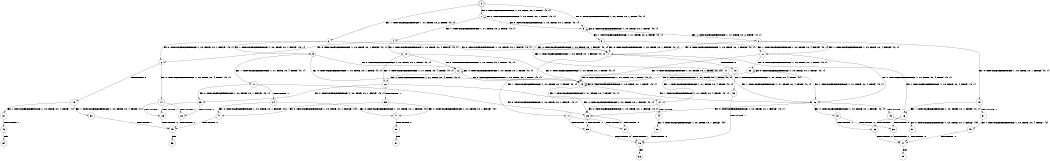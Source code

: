 digraph BCG {
size = "7, 10.5";
center = TRUE;
node [shape = circle];
0 [peripheries = 2];
0 -> 1 [label = "EX !0 !ATOMIC_EXCH_BRANCH (1, +0, TRUE, +0, 1, TRUE) !{0, 1}"];
0 -> 2 [label = "EX !1 !ATOMIC_EXCH_BRANCH (1, +1, TRUE, +0, 2, TRUE) !{0, 1}"];
0 -> 3 [label = "EX !0 !ATOMIC_EXCH_BRANCH (1, +0, TRUE, +0, 1, TRUE) !{0, 1}"];
1 -> 1 [label = "EX !0 !ATOMIC_EXCH_BRANCH (1, +0, TRUE, +0, 1, TRUE) !{0, 1}"];
1 -> 4 [label = "EX !1 !ATOMIC_EXCH_BRANCH (1, +1, TRUE, +0, 2, TRUE) !{0, 1}"];
1 -> 3 [label = "EX !0 !ATOMIC_EXCH_BRANCH (1, +0, TRUE, +0, 1, TRUE) !{0, 1}"];
2 -> 5 [label = "EX !1 !ATOMIC_EXCH_BRANCH (1, +0, TRUE, +0, 4, FALSE) !{0, 1}"];
2 -> 6 [label = "EX !0 !ATOMIC_EXCH_BRANCH (1, +0, TRUE, +0, 1, FALSE) !{0, 1}"];
2 -> 7 [label = "EX !0 !ATOMIC_EXCH_BRANCH (1, +0, TRUE, +0, 1, FALSE) !{0, 1}"];
3 -> 8 [label = "EX !1 !ATOMIC_EXCH_BRANCH (1, +1, TRUE, +0, 2, TRUE) !{0, 1}"];
3 -> 3 [label = "EX !0 !ATOMIC_EXCH_BRANCH (1, +0, TRUE, +0, 1, TRUE) !{0, 1}"];
3 -> 9 [label = "EX !1 !ATOMIC_EXCH_BRANCH (1, +1, TRUE, +0, 2, TRUE) !{0, 1}"];
4 -> 6 [label = "EX !0 !ATOMIC_EXCH_BRANCH (1, +0, TRUE, +0, 1, FALSE) !{0, 1}"];
4 -> 10 [label = "EX !1 !ATOMIC_EXCH_BRANCH (1, +0, TRUE, +0, 4, FALSE) !{0, 1}"];
4 -> 7 [label = "EX !0 !ATOMIC_EXCH_BRANCH (1, +0, TRUE, +0, 1, FALSE) !{0, 1}"];
5 -> 11 [label = "EX !1 !ATOMIC_EXCH_BRANCH (1, +1, TRUE, +0, 4, TRUE) !{0, 1}"];
5 -> 12 [label = "EX !0 !ATOMIC_EXCH_BRANCH (1, +0, TRUE, +0, 1, TRUE) !{0, 1}"];
5 -> 13 [label = "EX !0 !ATOMIC_EXCH_BRANCH (1, +0, TRUE, +0, 1, TRUE) !{0, 1}"];
6 -> 14 [label = "EX !1 !ATOMIC_EXCH_BRANCH (1, +0, TRUE, +0, 4, TRUE) !{0, 1}"];
6 -> 15 [label = "TERMINATE !0"];
7 -> 16 [label = "EX !1 !ATOMIC_EXCH_BRANCH (1, +0, TRUE, +0, 4, TRUE) !{0, 1}"];
7 -> 17 [label = "EX !1 !ATOMIC_EXCH_BRANCH (1, +0, TRUE, +0, 4, TRUE) !{0, 1}"];
7 -> 18 [label = "TERMINATE !0"];
8 -> 19 [label = "EX !0 !ATOMIC_EXCH_BRANCH (1, +0, TRUE, +0, 1, FALSE) !{0, 1}"];
8 -> 20 [label = "EX !1 !ATOMIC_EXCH_BRANCH (1, +0, TRUE, +0, 4, FALSE) !{0, 1}"];
8 -> 7 [label = "EX !0 !ATOMIC_EXCH_BRANCH (1, +0, TRUE, +0, 1, FALSE) !{0, 1}"];
9 -> 20 [label = "EX !1 !ATOMIC_EXCH_BRANCH (1, +0, TRUE, +0, 4, FALSE) !{0, 1}"];
9 -> 7 [label = "EX !0 !ATOMIC_EXCH_BRANCH (1, +0, TRUE, +0, 1, FALSE) !{0, 1}"];
9 -> 21 [label = "EX !1 !ATOMIC_EXCH_BRANCH (1, +0, TRUE, +0, 4, FALSE) !{0, 1}"];
10 -> 12 [label = "EX !0 !ATOMIC_EXCH_BRANCH (1, +0, TRUE, +0, 1, TRUE) !{0, 1}"];
10 -> 22 [label = "EX !1 !ATOMIC_EXCH_BRANCH (1, +1, TRUE, +0, 4, TRUE) !{0, 1}"];
10 -> 13 [label = "EX !0 !ATOMIC_EXCH_BRANCH (1, +0, TRUE, +0, 1, TRUE) !{0, 1}"];
11 -> 23 [label = "EX !0 !ATOMIC_EXCH_BRANCH (1, +0, TRUE, +0, 1, FALSE) !{0, 1}"];
11 -> 24 [label = "TERMINATE !1"];
11 -> 25 [label = "EX !0 !ATOMIC_EXCH_BRANCH (1, +0, TRUE, +0, 1, FALSE) !{0, 1}"];
12 -> 12 [label = "EX !0 !ATOMIC_EXCH_BRANCH (1, +0, TRUE, +0, 1, TRUE) !{0, 1}"];
12 -> 22 [label = "EX !1 !ATOMIC_EXCH_BRANCH (1, +1, TRUE, +0, 4, TRUE) !{0, 1}"];
12 -> 13 [label = "EX !0 !ATOMIC_EXCH_BRANCH (1, +0, TRUE, +0, 1, TRUE) !{0, 1}"];
13 -> 26 [label = "EX !1 !ATOMIC_EXCH_BRANCH (1, +1, TRUE, +0, 4, TRUE) !{0, 1}"];
13 -> 13 [label = "EX !0 !ATOMIC_EXCH_BRANCH (1, +0, TRUE, +0, 1, TRUE) !{0, 1}"];
13 -> 27 [label = "EX !1 !ATOMIC_EXCH_BRANCH (1, +1, TRUE, +0, 4, TRUE) !{0, 1}"];
14 -> 28 [label = "TERMINATE !0"];
14 -> 29 [label = "TERMINATE !1"];
15 -> 30 [label = "EX !1 !ATOMIC_EXCH_BRANCH (1, +0, TRUE, +0, 4, TRUE) !{1}"];
15 -> 31 [label = "EX !1 !ATOMIC_EXCH_BRANCH (1, +0, TRUE, +0, 4, TRUE) !{1}"];
16 -> 32 [label = "TERMINATE !0"];
16 -> 33 [label = "TERMINATE !1"];
17 -> 34 [label = "TERMINATE !0"];
17 -> 35 [label = "TERMINATE !1"];
18 -> 36 [label = "EX !1 !ATOMIC_EXCH_BRANCH (1, +0, TRUE, +0, 4, TRUE) !{1}"];
19 -> 16 [label = "EX !1 !ATOMIC_EXCH_BRANCH (1, +0, TRUE, +0, 4, TRUE) !{0, 1}"];
19 -> 37 [label = "TERMINATE !0"];
20 -> 38 [label = "EX !0 !ATOMIC_EXCH_BRANCH (1, +0, TRUE, +0, 1, TRUE) !{0, 1}"];
20 -> 26 [label = "EX !1 !ATOMIC_EXCH_BRANCH (1, +1, TRUE, +0, 4, TRUE) !{0, 1}"];
20 -> 13 [label = "EX !0 !ATOMIC_EXCH_BRANCH (1, +0, TRUE, +0, 1, TRUE) !{0, 1}"];
21 -> 26 [label = "EX !1 !ATOMIC_EXCH_BRANCH (1, +1, TRUE, +0, 4, TRUE) !{0, 1}"];
21 -> 13 [label = "EX !0 !ATOMIC_EXCH_BRANCH (1, +0, TRUE, +0, 1, TRUE) !{0, 1}"];
21 -> 27 [label = "EX !1 !ATOMIC_EXCH_BRANCH (1, +1, TRUE, +0, 4, TRUE) !{0, 1}"];
22 -> 23 [label = "EX !0 !ATOMIC_EXCH_BRANCH (1, +0, TRUE, +0, 1, FALSE) !{0, 1}"];
22 -> 39 [label = "TERMINATE !1"];
22 -> 25 [label = "EX !0 !ATOMIC_EXCH_BRANCH (1, +0, TRUE, +0, 1, FALSE) !{0, 1}"];
23 -> 28 [label = "TERMINATE !0"];
23 -> 29 [label = "TERMINATE !1"];
24 -> 40 [label = "EX !0 !ATOMIC_EXCH_BRANCH (1, +0, TRUE, +0, 1, FALSE) !{0}"];
24 -> 41 [label = "EX !0 !ATOMIC_EXCH_BRANCH (1, +0, TRUE, +0, 1, FALSE) !{0}"];
25 -> 34 [label = "TERMINATE !0"];
25 -> 35 [label = "TERMINATE !1"];
26 -> 42 [label = "EX !0 !ATOMIC_EXCH_BRANCH (1, +0, TRUE, +0, 1, FALSE) !{0, 1}"];
26 -> 43 [label = "TERMINATE !1"];
26 -> 25 [label = "EX !0 !ATOMIC_EXCH_BRANCH (1, +0, TRUE, +0, 1, FALSE) !{0, 1}"];
27 -> 25 [label = "EX !0 !ATOMIC_EXCH_BRANCH (1, +0, TRUE, +0, 1, FALSE) !{0, 1}"];
27 -> 44 [label = "TERMINATE !1"];
28 -> 45 [label = "TERMINATE !1"];
29 -> 45 [label = "TERMINATE !0"];
30 -> 45 [label = "TERMINATE !1"];
31 -> 46 [label = "TERMINATE !1"];
32 -> 47 [label = "TERMINATE !1"];
33 -> 47 [label = "TERMINATE !0"];
34 -> 48 [label = "TERMINATE !1"];
35 -> 48 [label = "TERMINATE !0"];
36 -> 48 [label = "TERMINATE !1"];
37 -> 49 [label = "EX !1 !ATOMIC_EXCH_BRANCH (1, +0, TRUE, +0, 4, TRUE) !{1}"];
38 -> 38 [label = "EX !0 !ATOMIC_EXCH_BRANCH (1, +0, TRUE, +0, 1, TRUE) !{0, 1}"];
38 -> 26 [label = "EX !1 !ATOMIC_EXCH_BRANCH (1, +1, TRUE, +0, 4, TRUE) !{0, 1}"];
38 -> 13 [label = "EX !0 !ATOMIC_EXCH_BRANCH (1, +0, TRUE, +0, 1, TRUE) !{0, 1}"];
39 -> 40 [label = "EX !0 !ATOMIC_EXCH_BRANCH (1, +0, TRUE, +0, 1, FALSE) !{0}"];
39 -> 41 [label = "EX !0 !ATOMIC_EXCH_BRANCH (1, +0, TRUE, +0, 1, FALSE) !{0}"];
40 -> 45 [label = "TERMINATE !0"];
41 -> 50 [label = "TERMINATE !0"];
42 -> 32 [label = "TERMINATE !0"];
42 -> 33 [label = "TERMINATE !1"];
43 -> 51 [label = "EX !0 !ATOMIC_EXCH_BRANCH (1, +0, TRUE, +0, 1, FALSE) !{0}"];
44 -> 52 [label = "EX !0 !ATOMIC_EXCH_BRANCH (1, +0, TRUE, +0, 1, FALSE) !{0}"];
45 -> 53 [label = "exit"];
46 -> 54 [label = "exit"];
47 -> 55 [label = "exit"];
48 -> 56 [label = "exit"];
49 -> 47 [label = "TERMINATE !1"];
50 -> 57 [label = "exit"];
51 -> 47 [label = "TERMINATE !0"];
52 -> 48 [label = "TERMINATE !0"];
}
